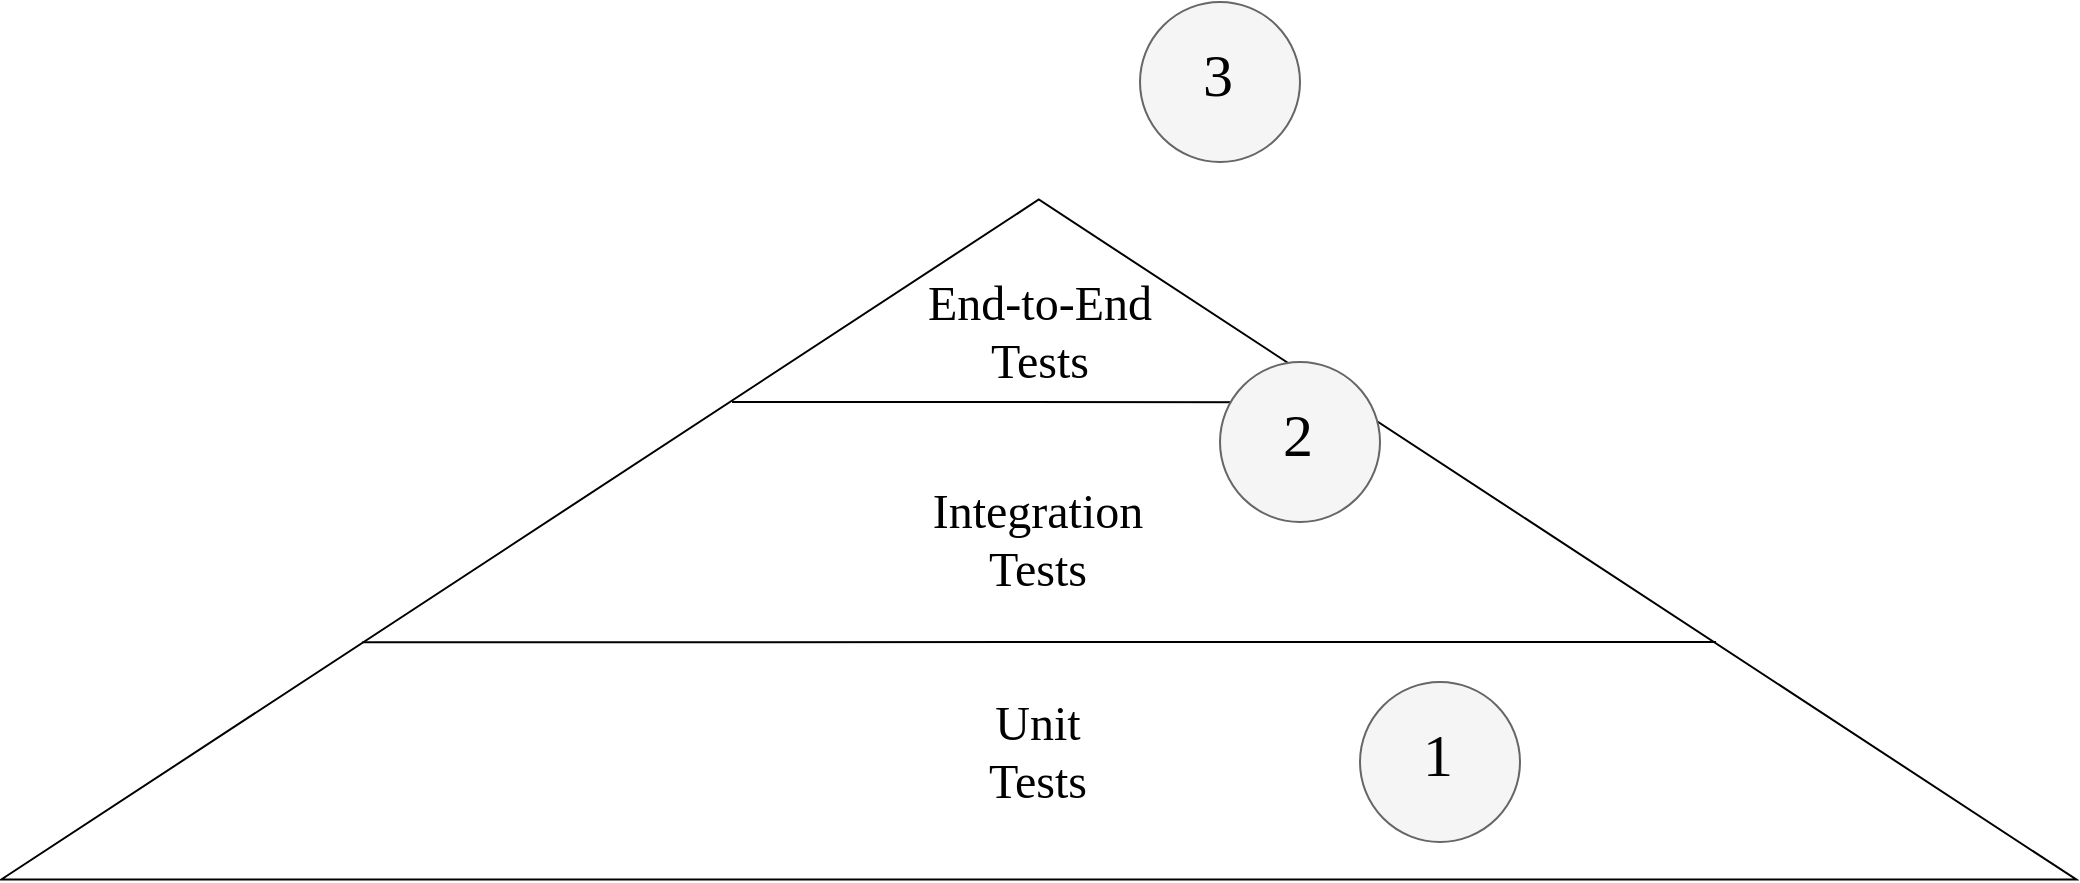 <mxfile version="13.4.1" type="device"><diagram id="alvv-GuICsSYwdAv6l3-" name="Page-1"><mxGraphModel dx="1422" dy="763" grid="1" gridSize="10" guides="1" tooltips="1" connect="1" arrows="1" fold="1" page="1" pageScale="1" pageWidth="1100" pageHeight="850" math="0" shadow="0"><root><mxCell id="0"/><mxCell id="1" parent="0"/><mxCell id="45U4q9xOIcO4NUkQoXzb-2" value="" style="triangle;whiteSpace=wrap;html=1;rotation=-90;" vertex="1" parent="1"><mxGeometry x="389.38" y="-209.99" width="340" height="1037.5" as="geometry"/></mxCell><mxCell id="45U4q9xOIcO4NUkQoXzb-4" value="" style="endArrow=none;html=1;exitX=0.349;exitY=0.174;exitDx=0;exitDy=0;exitPerimeter=0;" edge="1" parent="1" source="45U4q9xOIcO4NUkQoXzb-2"><mxGeometry width="50" height="50" relative="1" as="geometry"><mxPoint x="10" y="360" as="sourcePoint"/><mxPoint x="898" y="360" as="targetPoint"/></mxGeometry></mxCell><mxCell id="45U4q9xOIcO4NUkQoXzb-5" value="" style="endArrow=none;html=1;entryX=0.702;entryY=0.655;entryDx=0;entryDy=0;entryPerimeter=0;" edge="1" parent="1"><mxGeometry width="50" height="50" relative="1" as="geometry"><mxPoint x="406" y="240" as="sourcePoint"/><mxPoint x="716.193" y="240.08" as="targetPoint"/></mxGeometry></mxCell><mxCell id="45U4q9xOIcO4NUkQoXzb-6" value="&lt;div style=&quot;font-size: 24px&quot;&gt;&lt;font style=&quot;font-size: 24px&quot; face=&quot;Tahoma&quot;&gt;End-to-End&lt;/font&gt;&lt;/div&gt;&lt;div style=&quot;font-size: 24px&quot;&gt;&lt;font style=&quot;font-size: 24px&quot; face=&quot;Tahoma&quot;&gt; Tests&lt;/font&gt;&lt;/div&gt;" style="text;html=1;strokeColor=none;fillColor=none;align=center;verticalAlign=middle;whiteSpace=wrap;rounded=0;" vertex="1" parent="1"><mxGeometry x="490" y="170" width="140" height="70" as="geometry"/></mxCell><mxCell id="45U4q9xOIcO4NUkQoXzb-7" value="&lt;div style=&quot;font-size: 24px&quot;&gt;&lt;font style=&quot;font-size: 24px&quot; face=&quot;Tahoma&quot;&gt;Integration&lt;/font&gt;&lt;/div&gt;&lt;div style=&quot;font-size: 24px&quot;&gt;&lt;font style=&quot;font-size: 24px&quot; face=&quot;Tahoma&quot;&gt; Tests&lt;/font&gt;&lt;/div&gt;" style="text;html=1;strokeColor=none;fillColor=none;align=center;verticalAlign=middle;whiteSpace=wrap;rounded=0;" vertex="1" parent="1"><mxGeometry x="489.38" y="273.76" width="140" height="70" as="geometry"/></mxCell><mxCell id="45U4q9xOIcO4NUkQoXzb-8" value="&lt;div style=&quot;font-size: 24px&quot;&gt;&lt;font style=&quot;font-size: 24px&quot; face=&quot;Tahoma&quot;&gt;Unit &lt;br&gt;&lt;/font&gt;&lt;/div&gt;&lt;div style=&quot;font-size: 24px&quot;&gt;&lt;font style=&quot;font-size: 24px&quot; face=&quot;Tahoma&quot;&gt;Tests&lt;/font&gt;&lt;/div&gt;" style="text;html=1;strokeColor=none;fillColor=none;align=center;verticalAlign=middle;whiteSpace=wrap;rounded=0;" vertex="1" parent="1"><mxGeometry x="489.38" y="380" width="140" height="70" as="geometry"/></mxCell><mxCell id="45U4q9xOIcO4NUkQoXzb-12" value="" style="group" vertex="1" connectable="0" parent="1"><mxGeometry x="720" y="380" width="80" height="80" as="geometry"/></mxCell><mxCell id="45U4q9xOIcO4NUkQoXzb-10" value="" style="ellipse;whiteSpace=wrap;html=1;aspect=fixed;fillColor=#f5f5f5;strokeColor=#666666;fontColor=#333333;" vertex="1" parent="45U4q9xOIcO4NUkQoXzb-12"><mxGeometry width="80" height="80" as="geometry"/></mxCell><mxCell id="45U4q9xOIcO4NUkQoXzb-11" value="&lt;font style=&quot;font-size: 30px&quot; face=&quot;Tahoma&quot;&gt;1&lt;/font&gt;" style="text;html=1;strokeColor=none;fillColor=none;align=center;verticalAlign=middle;whiteSpace=wrap;rounded=0;" vertex="1" parent="45U4q9xOIcO4NUkQoXzb-12"><mxGeometry x="19" y="26" width="40" height="20" as="geometry"/></mxCell><mxCell id="45U4q9xOIcO4NUkQoXzb-14" value="" style="group" vertex="1" connectable="0" parent="1"><mxGeometry x="650" y="220" width="80" height="80" as="geometry"/></mxCell><mxCell id="45U4q9xOIcO4NUkQoXzb-15" value="" style="ellipse;whiteSpace=wrap;html=1;aspect=fixed;fillColor=#f5f5f5;strokeColor=#666666;fontColor=#333333;" vertex="1" parent="45U4q9xOIcO4NUkQoXzb-14"><mxGeometry width="80" height="80" as="geometry"/></mxCell><mxCell id="45U4q9xOIcO4NUkQoXzb-16" value="&lt;font style=&quot;font-size: 30px&quot; face=&quot;Tahoma&quot;&gt;2&lt;/font&gt;" style="text;html=1;strokeColor=none;fillColor=none;align=center;verticalAlign=middle;whiteSpace=wrap;rounded=0;" vertex="1" parent="45U4q9xOIcO4NUkQoXzb-14"><mxGeometry x="19" y="26" width="40" height="20" as="geometry"/></mxCell><mxCell id="45U4q9xOIcO4NUkQoXzb-18" value="" style="group" vertex="1" connectable="0" parent="1"><mxGeometry x="610" y="40" width="80" height="80" as="geometry"/></mxCell><mxCell id="45U4q9xOIcO4NUkQoXzb-19" value="" style="ellipse;whiteSpace=wrap;html=1;aspect=fixed;fillColor=#f5f5f5;strokeColor=#666666;fontColor=#333333;" vertex="1" parent="45U4q9xOIcO4NUkQoXzb-18"><mxGeometry width="80" height="80" as="geometry"/></mxCell><mxCell id="45U4q9xOIcO4NUkQoXzb-20" value="&lt;font style=&quot;font-size: 30px&quot; face=&quot;Tahoma&quot;&gt;3&lt;/font&gt;" style="text;html=1;strokeColor=none;fillColor=none;align=center;verticalAlign=middle;whiteSpace=wrap;rounded=0;" vertex="1" parent="45U4q9xOIcO4NUkQoXzb-18"><mxGeometry x="19" y="26" width="40" height="20" as="geometry"/></mxCell></root></mxGraphModel></diagram></mxfile>